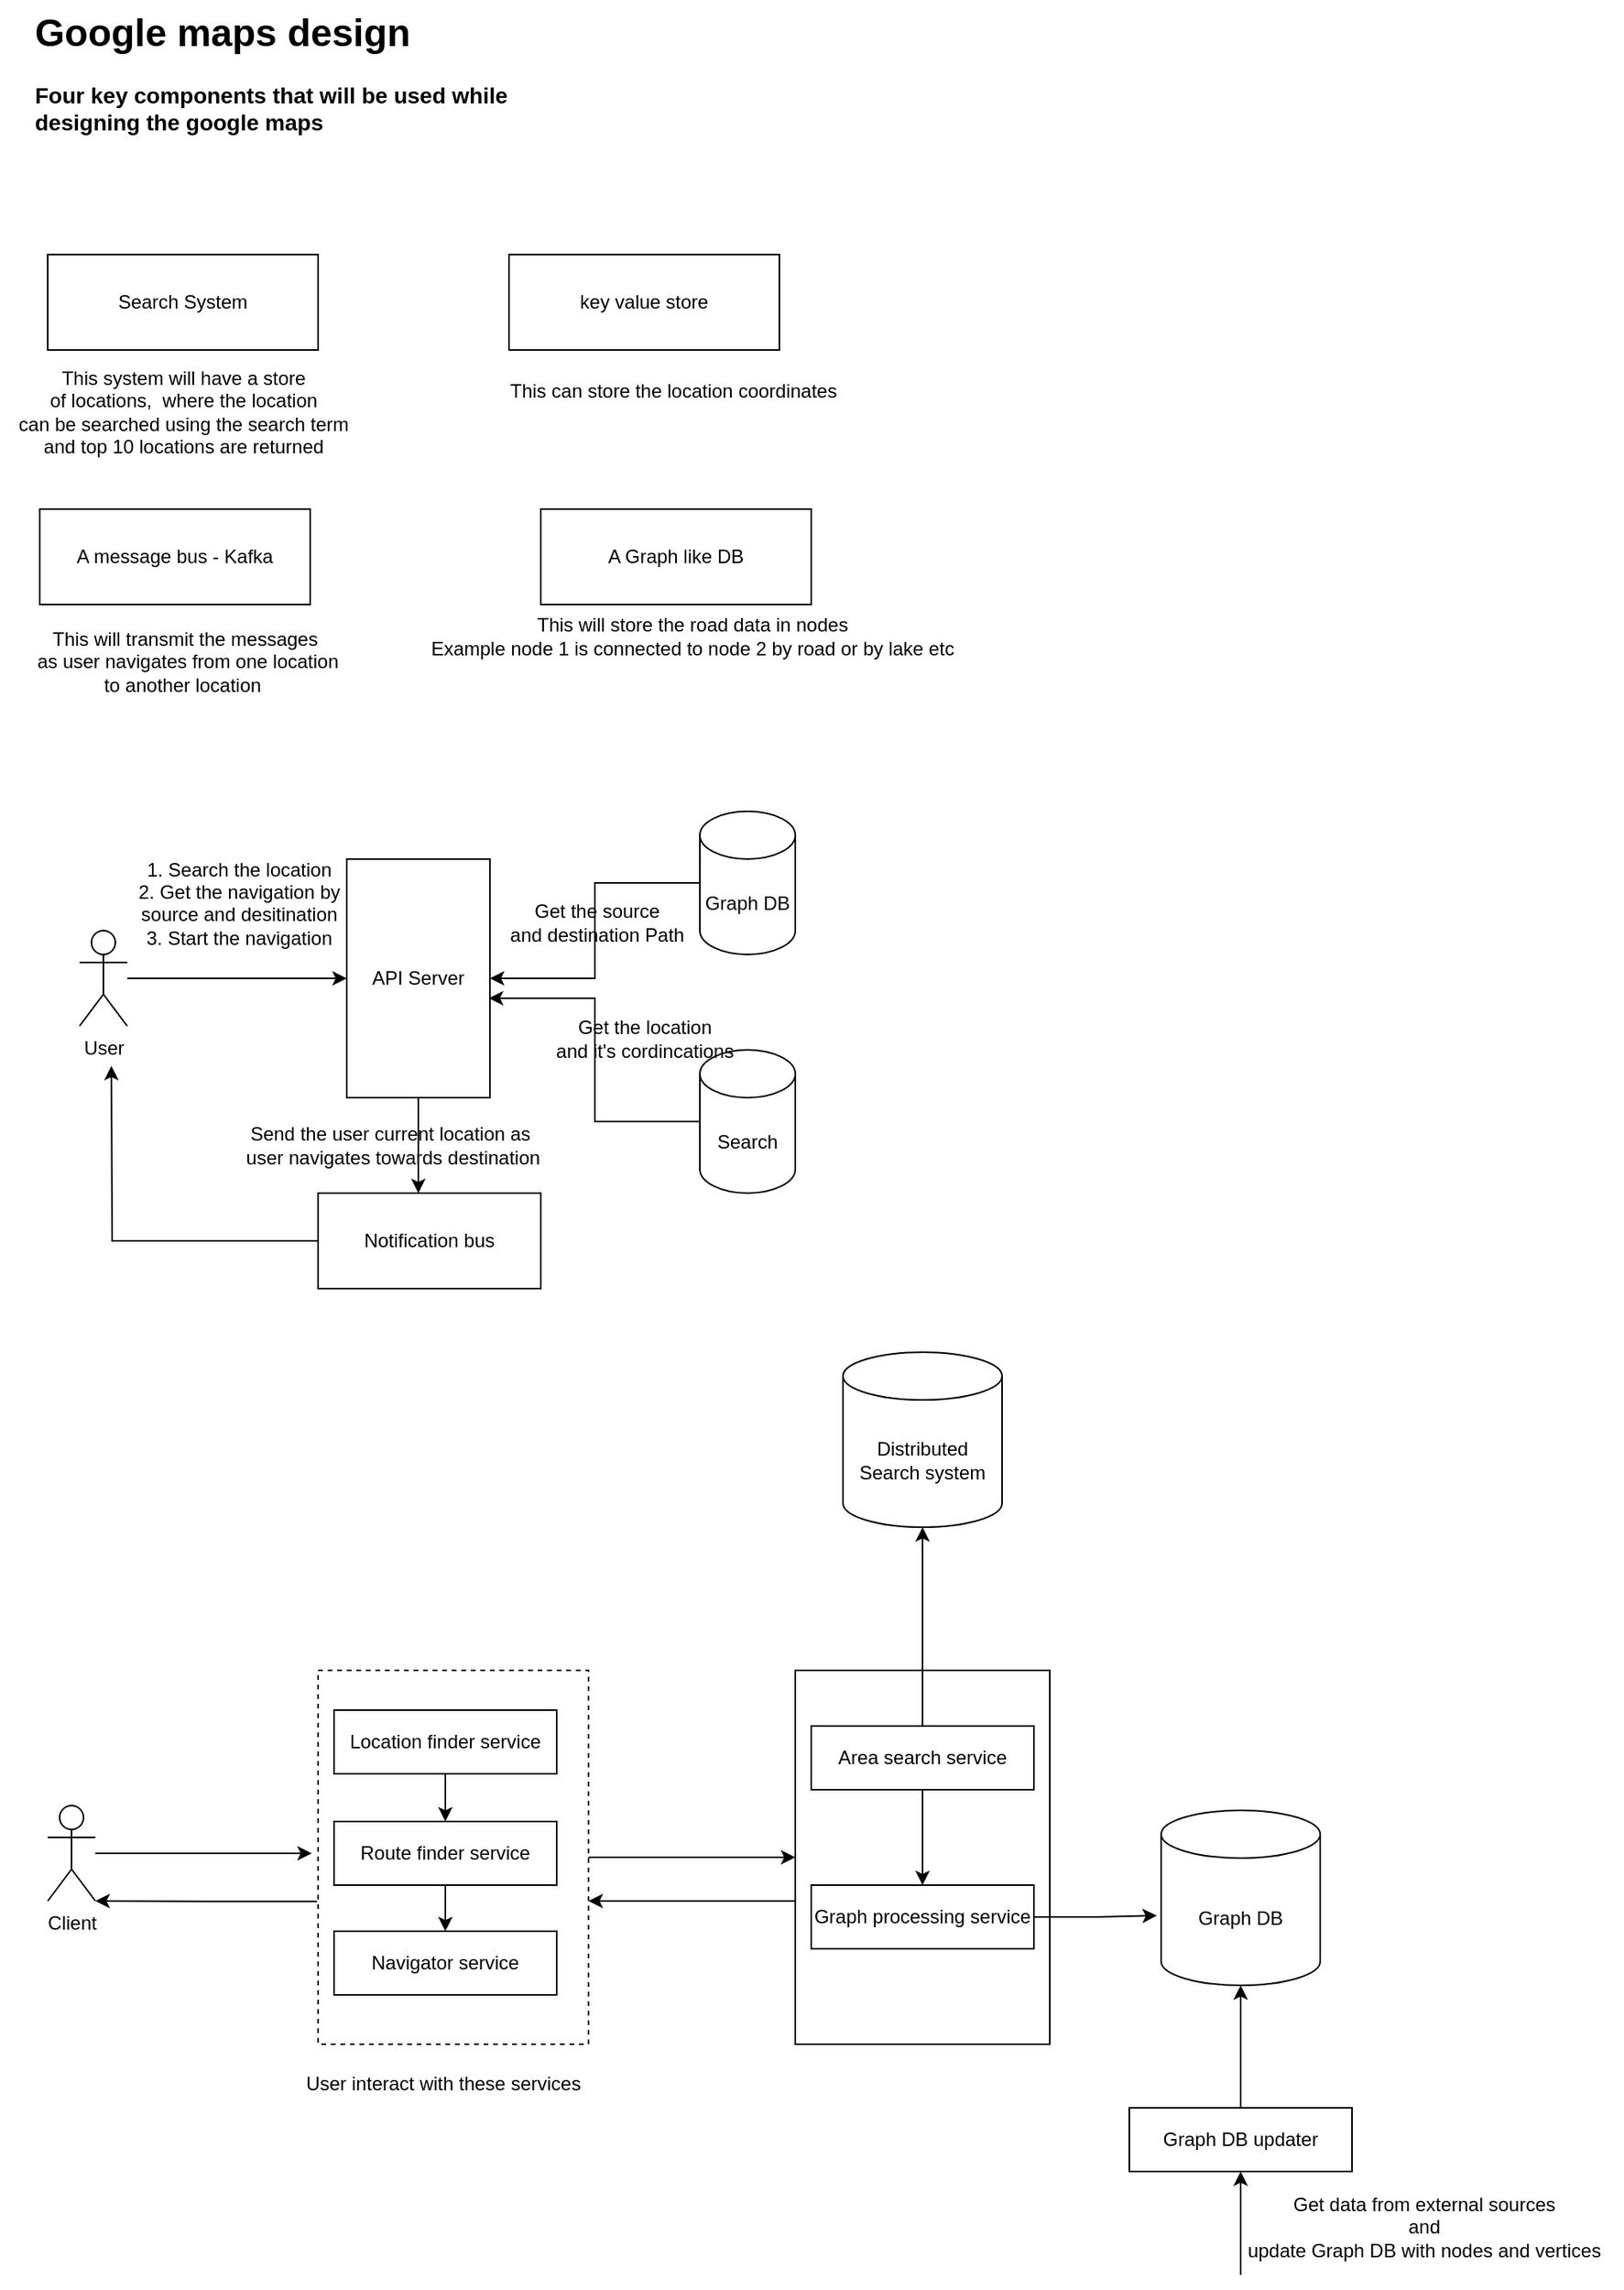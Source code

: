 <mxfile version="25.0.1">
  <diagram name="Page-1" id="JH6jR7ql8HSNHvoyUlD2">
    <mxGraphModel dx="1647" dy="865" grid="1" gridSize="10" guides="1" tooltips="1" connect="1" arrows="1" fold="1" page="1" pageScale="1" pageWidth="827" pageHeight="1169" math="0" shadow="0">
      <root>
        <mxCell id="0" />
        <mxCell id="1" parent="0" />
        <mxCell id="22U_aCn7L2nLVKlK2ei8-37" style="edgeStyle=orthogonalEdgeStyle;rounded=0;orthogonalLoop=1;jettySize=auto;html=1;exitX=-0.004;exitY=0.618;exitDx=0;exitDy=0;exitPerimeter=0;" edge="1" parent="1" source="22U_aCn7L2nLVKlK2ei8-30">
          <mxGeometry relative="1" as="geometry">
            <mxPoint x="110" y="1275" as="targetPoint" />
            <Array as="points" />
          </mxGeometry>
        </mxCell>
        <mxCell id="22U_aCn7L2nLVKlK2ei8-41" style="edgeStyle=orthogonalEdgeStyle;rounded=0;orthogonalLoop=1;jettySize=auto;html=1;entryX=0;entryY=0.5;entryDx=0;entryDy=0;" edge="1" parent="1" source="22U_aCn7L2nLVKlK2ei8-30" target="22U_aCn7L2nLVKlK2ei8-35">
          <mxGeometry relative="1" as="geometry" />
        </mxCell>
        <mxCell id="22U_aCn7L2nLVKlK2ei8-1" value="&lt;h1 style=&quot;margin-top: 0px;&quot;&gt;Google maps design&lt;/h1&gt;&lt;p&gt;&lt;b&gt;&lt;font style=&quot;font-size: 14px;&quot;&gt;Four key components that will be used while designing the google maps&lt;/font&gt;&lt;/b&gt;&lt;/p&gt;" style="text;html=1;whiteSpace=wrap;overflow=hidden;rounded=0;" vertex="1" parent="1">
          <mxGeometry x="70" y="80" width="310" height="100" as="geometry" />
        </mxCell>
        <mxCell id="22U_aCn7L2nLVKlK2ei8-30" value="" style="rounded=0;whiteSpace=wrap;html=1;dashed=1;" vertex="1" parent="1">
          <mxGeometry x="250" y="1130" width="170" height="235" as="geometry" />
        </mxCell>
        <mxCell id="22U_aCn7L2nLVKlK2ei8-2" value="Search System" style="rounded=0;whiteSpace=wrap;html=1;" vertex="1" parent="1">
          <mxGeometry x="80" y="240" width="170" height="60" as="geometry" />
        </mxCell>
        <mxCell id="22U_aCn7L2nLVKlK2ei8-3" value="This system will have a store&lt;div&gt;of locations,&amp;nbsp;&amp;nbsp;&lt;span style=&quot;background-color: initial;&quot;&gt;where the location&lt;/span&gt;&lt;/div&gt;&lt;div&gt;&lt;span style=&quot;background-color: initial;&quot;&gt;can be searched&amp;nbsp;&lt;/span&gt;&lt;span style=&quot;background-color: initial;&quot;&gt;using the search term&lt;/span&gt;&lt;/div&gt;&lt;div&gt;&lt;span style=&quot;background-color: initial;&quot;&gt;and top 10 locations are returned&lt;/span&gt;&lt;/div&gt;" style="text;html=1;align=center;verticalAlign=middle;resizable=0;points=[];autosize=1;strokeColor=none;fillColor=none;" vertex="1" parent="1">
          <mxGeometry x="50" y="304" width="230" height="70" as="geometry" />
        </mxCell>
        <mxCell id="22U_aCn7L2nLVKlK2ei8-4" value="key value store" style="rounded=0;whiteSpace=wrap;html=1;" vertex="1" parent="1">
          <mxGeometry x="370" y="240" width="170" height="60" as="geometry" />
        </mxCell>
        <mxCell id="22U_aCn7L2nLVKlK2ei8-5" value="This can store the location&amp;nbsp;&lt;span style=&quot;background-color: initial;&quot;&gt;coordinates&lt;/span&gt;" style="text;html=1;align=center;verticalAlign=middle;resizable=0;points=[];autosize=1;strokeColor=none;fillColor=none;" vertex="1" parent="1">
          <mxGeometry x="358" y="311" width="230" height="30" as="geometry" />
        </mxCell>
        <mxCell id="22U_aCn7L2nLVKlK2ei8-6" value="A message bus - Kafka" style="rounded=0;whiteSpace=wrap;html=1;" vertex="1" parent="1">
          <mxGeometry x="75" y="400" width="170" height="60" as="geometry" />
        </mxCell>
        <mxCell id="22U_aCn7L2nLVKlK2ei8-7" value="This will transmit the messages&lt;div&gt;&amp;nbsp;as user navigates from one location&lt;/div&gt;&lt;div&gt;to another location&amp;nbsp;&lt;/div&gt;" style="text;html=1;align=center;verticalAlign=middle;resizable=0;points=[];autosize=1;strokeColor=none;fillColor=none;" vertex="1" parent="1">
          <mxGeometry x="56" y="466" width="220" height="60" as="geometry" />
        </mxCell>
        <mxCell id="22U_aCn7L2nLVKlK2ei8-8" value="A Graph like DB" style="rounded=0;whiteSpace=wrap;html=1;" vertex="1" parent="1">
          <mxGeometry x="390" y="400" width="170" height="60" as="geometry" />
        </mxCell>
        <mxCell id="22U_aCn7L2nLVKlK2ei8-9" value="This will store the road data in nodes&lt;div&gt;Example node 1 is connected to node 2 by road or by lake etc&lt;/div&gt;" style="text;html=1;align=center;verticalAlign=middle;resizable=0;points=[];autosize=1;strokeColor=none;fillColor=none;" vertex="1" parent="1">
          <mxGeometry x="310" y="460" width="350" height="40" as="geometry" />
        </mxCell>
        <mxCell id="22U_aCn7L2nLVKlK2ei8-10" value="API Server" style="rounded=0;whiteSpace=wrap;html=1;" vertex="1" parent="1">
          <mxGeometry x="268" y="620" width="90" height="150" as="geometry" />
        </mxCell>
        <mxCell id="22U_aCn7L2nLVKlK2ei8-12" style="edgeStyle=orthogonalEdgeStyle;rounded=0;orthogonalLoop=1;jettySize=auto;html=1;" edge="1" parent="1" source="22U_aCn7L2nLVKlK2ei8-11" target="22U_aCn7L2nLVKlK2ei8-10">
          <mxGeometry relative="1" as="geometry" />
        </mxCell>
        <mxCell id="22U_aCn7L2nLVKlK2ei8-11" value="User" style="shape=umlActor;verticalLabelPosition=bottom;verticalAlign=top;html=1;outlineConnect=0;" vertex="1" parent="1">
          <mxGeometry x="100" y="665" width="30" height="60" as="geometry" />
        </mxCell>
        <mxCell id="22U_aCn7L2nLVKlK2ei8-14" style="edgeStyle=orthogonalEdgeStyle;rounded=0;orthogonalLoop=1;jettySize=auto;html=1;entryX=1;entryY=0.5;entryDx=0;entryDy=0;" edge="1" parent="1" source="22U_aCn7L2nLVKlK2ei8-13" target="22U_aCn7L2nLVKlK2ei8-10">
          <mxGeometry relative="1" as="geometry" />
        </mxCell>
        <mxCell id="22U_aCn7L2nLVKlK2ei8-13" value="Graph DB" style="shape=cylinder3;whiteSpace=wrap;html=1;boundedLbl=1;backgroundOutline=1;size=15;" vertex="1" parent="1">
          <mxGeometry x="490" y="590" width="60" height="90" as="geometry" />
        </mxCell>
        <mxCell id="22U_aCn7L2nLVKlK2ei8-15" value="Search" style="shape=cylinder3;whiteSpace=wrap;html=1;boundedLbl=1;backgroundOutline=1;size=15;" vertex="1" parent="1">
          <mxGeometry x="490" y="740" width="60" height="90" as="geometry" />
        </mxCell>
        <mxCell id="22U_aCn7L2nLVKlK2ei8-16" style="edgeStyle=orthogonalEdgeStyle;rounded=0;orthogonalLoop=1;jettySize=auto;html=1;entryX=0.993;entryY=0.583;entryDx=0;entryDy=0;entryPerimeter=0;" edge="1" parent="1" source="22U_aCn7L2nLVKlK2ei8-15" target="22U_aCn7L2nLVKlK2ei8-10">
          <mxGeometry relative="1" as="geometry" />
        </mxCell>
        <mxCell id="22U_aCn7L2nLVKlK2ei8-21" style="edgeStyle=orthogonalEdgeStyle;rounded=0;orthogonalLoop=1;jettySize=auto;html=1;" edge="1" parent="1" source="22U_aCn7L2nLVKlK2ei8-19">
          <mxGeometry relative="1" as="geometry">
            <mxPoint x="120" y="750" as="targetPoint" />
          </mxGeometry>
        </mxCell>
        <mxCell id="22U_aCn7L2nLVKlK2ei8-19" value="Notification bus" style="rounded=0;whiteSpace=wrap;html=1;" vertex="1" parent="1">
          <mxGeometry x="250" y="830" width="140" height="60" as="geometry" />
        </mxCell>
        <mxCell id="22U_aCn7L2nLVKlK2ei8-20" style="edgeStyle=orthogonalEdgeStyle;rounded=0;orthogonalLoop=1;jettySize=auto;html=1;entryX=0.45;entryY=0;entryDx=0;entryDy=0;entryPerimeter=0;" edge="1" parent="1" source="22U_aCn7L2nLVKlK2ei8-10" target="22U_aCn7L2nLVKlK2ei8-19">
          <mxGeometry relative="1" as="geometry" />
        </mxCell>
        <mxCell id="22U_aCn7L2nLVKlK2ei8-22" value="1. Search the location&lt;div&gt;2. Get the navigation by&lt;/div&gt;&lt;div&gt;source and desitination&lt;/div&gt;&lt;div&gt;3. Start the navigation&lt;/div&gt;&lt;div&gt;&lt;br&gt;&lt;/div&gt;" style="text;html=1;align=center;verticalAlign=middle;resizable=0;points=[];autosize=1;strokeColor=none;fillColor=none;" vertex="1" parent="1">
          <mxGeometry x="125" y="610" width="150" height="90" as="geometry" />
        </mxCell>
        <mxCell id="22U_aCn7L2nLVKlK2ei8-23" value="Get the location&lt;div&gt;and it&#39;s cordincations&lt;/div&gt;" style="text;html=1;align=center;verticalAlign=middle;resizable=0;points=[];autosize=1;strokeColor=none;fillColor=none;" vertex="1" parent="1">
          <mxGeometry x="385" y="713" width="140" height="40" as="geometry" />
        </mxCell>
        <mxCell id="22U_aCn7L2nLVKlK2ei8-24" value="Get the source&lt;div&gt;and destination Path&lt;/div&gt;" style="text;html=1;align=center;verticalAlign=middle;resizable=0;points=[];autosize=1;strokeColor=none;fillColor=none;" vertex="1" parent="1">
          <mxGeometry x="360" y="640" width="130" height="40" as="geometry" />
        </mxCell>
        <mxCell id="22U_aCn7L2nLVKlK2ei8-25" value="Send the user current location as&lt;div&gt;&amp;nbsp;user navigates towards destination&lt;/div&gt;" style="text;html=1;align=center;verticalAlign=middle;resizable=0;points=[];autosize=1;strokeColor=none;fillColor=none;" vertex="1" parent="1">
          <mxGeometry x="190" y="780" width="210" height="40" as="geometry" />
        </mxCell>
        <mxCell id="22U_aCn7L2nLVKlK2ei8-26" value="Client&lt;div&gt;&lt;br&gt;&lt;/div&gt;" style="shape=umlActor;verticalLabelPosition=bottom;verticalAlign=top;html=1;outlineConnect=0;" vertex="1" parent="1">
          <mxGeometry x="80" y="1215" width="30" height="60" as="geometry" />
        </mxCell>
        <mxCell id="22U_aCn7L2nLVKlK2ei8-31" style="edgeStyle=orthogonalEdgeStyle;rounded=0;orthogonalLoop=1;jettySize=auto;html=1;" edge="1" parent="1" source="22U_aCn7L2nLVKlK2ei8-26">
          <mxGeometry relative="1" as="geometry">
            <mxPoint x="246" y="1245" as="targetPoint" />
          </mxGeometry>
        </mxCell>
        <mxCell id="22U_aCn7L2nLVKlK2ei8-38" style="edgeStyle=orthogonalEdgeStyle;rounded=0;orthogonalLoop=1;jettySize=auto;html=1;entryX=0.5;entryY=0;entryDx=0;entryDy=0;" edge="1" parent="1" source="22U_aCn7L2nLVKlK2ei8-32" target="22U_aCn7L2nLVKlK2ei8-33">
          <mxGeometry relative="1" as="geometry" />
        </mxCell>
        <mxCell id="22U_aCn7L2nLVKlK2ei8-32" value="Location finder service" style="rounded=0;whiteSpace=wrap;html=1;" vertex="1" parent="1">
          <mxGeometry x="260" y="1155" width="140" height="40" as="geometry" />
        </mxCell>
        <mxCell id="22U_aCn7L2nLVKlK2ei8-40" style="edgeStyle=orthogonalEdgeStyle;rounded=0;orthogonalLoop=1;jettySize=auto;html=1;entryX=0.5;entryY=0;entryDx=0;entryDy=0;" edge="1" parent="1" source="22U_aCn7L2nLVKlK2ei8-33" target="22U_aCn7L2nLVKlK2ei8-34">
          <mxGeometry relative="1" as="geometry" />
        </mxCell>
        <mxCell id="22U_aCn7L2nLVKlK2ei8-33" value="Route finder service" style="rounded=0;whiteSpace=wrap;html=1;" vertex="1" parent="1">
          <mxGeometry x="260" y="1225" width="140" height="40" as="geometry" />
        </mxCell>
        <mxCell id="22U_aCn7L2nLVKlK2ei8-34" value="Navigator service" style="rounded=0;whiteSpace=wrap;html=1;" vertex="1" parent="1">
          <mxGeometry x="260" y="1294" width="140" height="40" as="geometry" />
        </mxCell>
        <mxCell id="22U_aCn7L2nLVKlK2ei8-49" style="edgeStyle=orthogonalEdgeStyle;rounded=0;orthogonalLoop=1;jettySize=auto;html=1;exitX=0;exitY=0.75;exitDx=0;exitDy=0;entryX=1;entryY=0.75;entryDx=0;entryDy=0;" edge="1" parent="1">
          <mxGeometry relative="1" as="geometry">
            <mxPoint x="550" y="1275" as="sourcePoint" />
            <mxPoint x="420" y="1275" as="targetPoint" />
          </mxGeometry>
        </mxCell>
        <mxCell id="22U_aCn7L2nLVKlK2ei8-35" value="" style="rounded=0;whiteSpace=wrap;html=1;" vertex="1" parent="1">
          <mxGeometry x="550" y="1130" width="160" height="235" as="geometry" />
        </mxCell>
        <mxCell id="22U_aCn7L2nLVKlK2ei8-36" value="User interact with these services&amp;nbsp;" style="text;html=1;align=center;verticalAlign=middle;resizable=0;points=[];autosize=1;strokeColor=none;fillColor=none;" vertex="1" parent="1">
          <mxGeometry x="230" y="1375" width="200" height="30" as="geometry" />
        </mxCell>
        <mxCell id="22U_aCn7L2nLVKlK2ei8-46" style="edgeStyle=orthogonalEdgeStyle;rounded=0;orthogonalLoop=1;jettySize=auto;html=1;entryX=0.5;entryY=0;entryDx=0;entryDy=0;" edge="1" parent="1" source="22U_aCn7L2nLVKlK2ei8-42" target="22U_aCn7L2nLVKlK2ei8-43">
          <mxGeometry relative="1" as="geometry" />
        </mxCell>
        <mxCell id="22U_aCn7L2nLVKlK2ei8-42" value="Area search service" style="rounded=0;whiteSpace=wrap;html=1;" vertex="1" parent="1">
          <mxGeometry x="560" y="1165" width="140" height="40" as="geometry" />
        </mxCell>
        <mxCell id="22U_aCn7L2nLVKlK2ei8-43" value="Graph processing service" style="rounded=0;whiteSpace=wrap;html=1;" vertex="1" parent="1">
          <mxGeometry x="560" y="1265" width="140" height="40" as="geometry" />
        </mxCell>
        <mxCell id="22U_aCn7L2nLVKlK2ei8-44" value="Graph DB" style="shape=cylinder3;whiteSpace=wrap;html=1;boundedLbl=1;backgroundOutline=1;size=15;" vertex="1" parent="1">
          <mxGeometry x="780" y="1218" width="100" height="110" as="geometry" />
        </mxCell>
        <mxCell id="22U_aCn7L2nLVKlK2ei8-45" style="edgeStyle=orthogonalEdgeStyle;rounded=0;orthogonalLoop=1;jettySize=auto;html=1;entryX=-0.027;entryY=0.601;entryDx=0;entryDy=0;entryPerimeter=0;" edge="1" parent="1" source="22U_aCn7L2nLVKlK2ei8-43" target="22U_aCn7L2nLVKlK2ei8-44">
          <mxGeometry relative="1" as="geometry" />
        </mxCell>
        <mxCell id="22U_aCn7L2nLVKlK2ei8-47" value="Distributed Search system" style="shape=cylinder3;whiteSpace=wrap;html=1;boundedLbl=1;backgroundOutline=1;size=15;" vertex="1" parent="1">
          <mxGeometry x="580" y="930" width="100" height="110" as="geometry" />
        </mxCell>
        <mxCell id="22U_aCn7L2nLVKlK2ei8-48" style="edgeStyle=orthogonalEdgeStyle;rounded=0;orthogonalLoop=1;jettySize=auto;html=1;entryX=0.5;entryY=1;entryDx=0;entryDy=0;entryPerimeter=0;" edge="1" parent="1" source="22U_aCn7L2nLVKlK2ei8-42" target="22U_aCn7L2nLVKlK2ei8-47">
          <mxGeometry relative="1" as="geometry" />
        </mxCell>
        <mxCell id="22U_aCn7L2nLVKlK2ei8-50" value="Graph DB updater" style="rounded=0;whiteSpace=wrap;html=1;" vertex="1" parent="1">
          <mxGeometry x="760" y="1405" width="140" height="40" as="geometry" />
        </mxCell>
        <mxCell id="22U_aCn7L2nLVKlK2ei8-51" style="edgeStyle=orthogonalEdgeStyle;rounded=0;orthogonalLoop=1;jettySize=auto;html=1;entryX=0.5;entryY=1;entryDx=0;entryDy=0;entryPerimeter=0;" edge="1" parent="1" source="22U_aCn7L2nLVKlK2ei8-50" target="22U_aCn7L2nLVKlK2ei8-44">
          <mxGeometry relative="1" as="geometry" />
        </mxCell>
        <mxCell id="22U_aCn7L2nLVKlK2ei8-53" value="" style="endArrow=classic;html=1;rounded=0;entryX=0.5;entryY=1;entryDx=0;entryDy=0;" edge="1" parent="1" target="22U_aCn7L2nLVKlK2ei8-50">
          <mxGeometry width="50" height="50" relative="1" as="geometry">
            <mxPoint x="830" y="1510" as="sourcePoint" />
            <mxPoint x="530" y="1260" as="targetPoint" />
          </mxGeometry>
        </mxCell>
        <mxCell id="22U_aCn7L2nLVKlK2ei8-54" value="Get data from external sources&lt;div&gt;and&lt;/div&gt;&lt;div&gt;update Graph DB with nodes and vertices&lt;/div&gt;" style="text;html=1;align=center;verticalAlign=middle;resizable=0;points=[];autosize=1;strokeColor=none;fillColor=none;" vertex="1" parent="1">
          <mxGeometry x="820" y="1450" width="250" height="60" as="geometry" />
        </mxCell>
      </root>
    </mxGraphModel>
  </diagram>
</mxfile>
